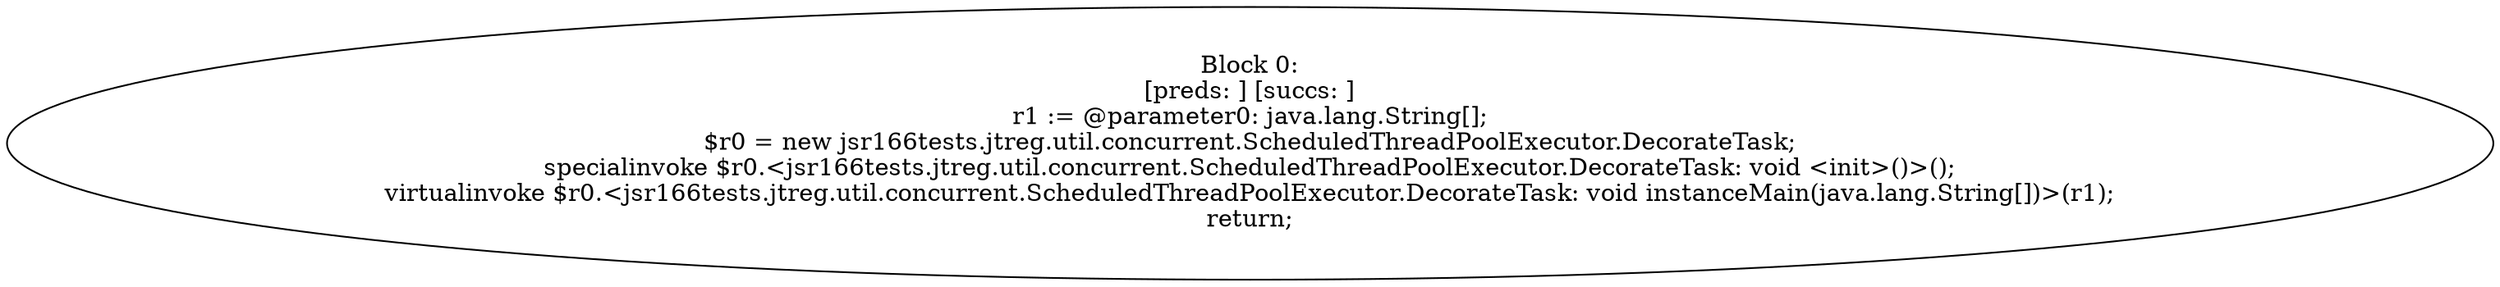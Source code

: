 digraph "unitGraph" {
    "Block 0:
[preds: ] [succs: ]
r1 := @parameter0: java.lang.String[];
$r0 = new jsr166tests.jtreg.util.concurrent.ScheduledThreadPoolExecutor.DecorateTask;
specialinvoke $r0.<jsr166tests.jtreg.util.concurrent.ScheduledThreadPoolExecutor.DecorateTask: void <init>()>();
virtualinvoke $r0.<jsr166tests.jtreg.util.concurrent.ScheduledThreadPoolExecutor.DecorateTask: void instanceMain(java.lang.String[])>(r1);
return;
"
}
